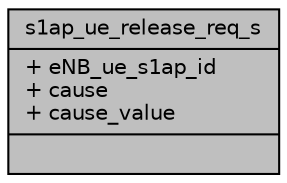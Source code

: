 digraph "s1ap_ue_release_req_s"
{
 // LATEX_PDF_SIZE
  edge [fontname="Helvetica",fontsize="10",labelfontname="Helvetica",labelfontsize="10"];
  node [fontname="Helvetica",fontsize="10",shape=record];
  Node1 [label="{s1ap_ue_release_req_s\n|+ eNB_ue_s1ap_id\l+ cause\l+ cause_value\l|}",height=0.2,width=0.4,color="black", fillcolor="grey75", style="filled", fontcolor="black",tooltip=" "];
}
